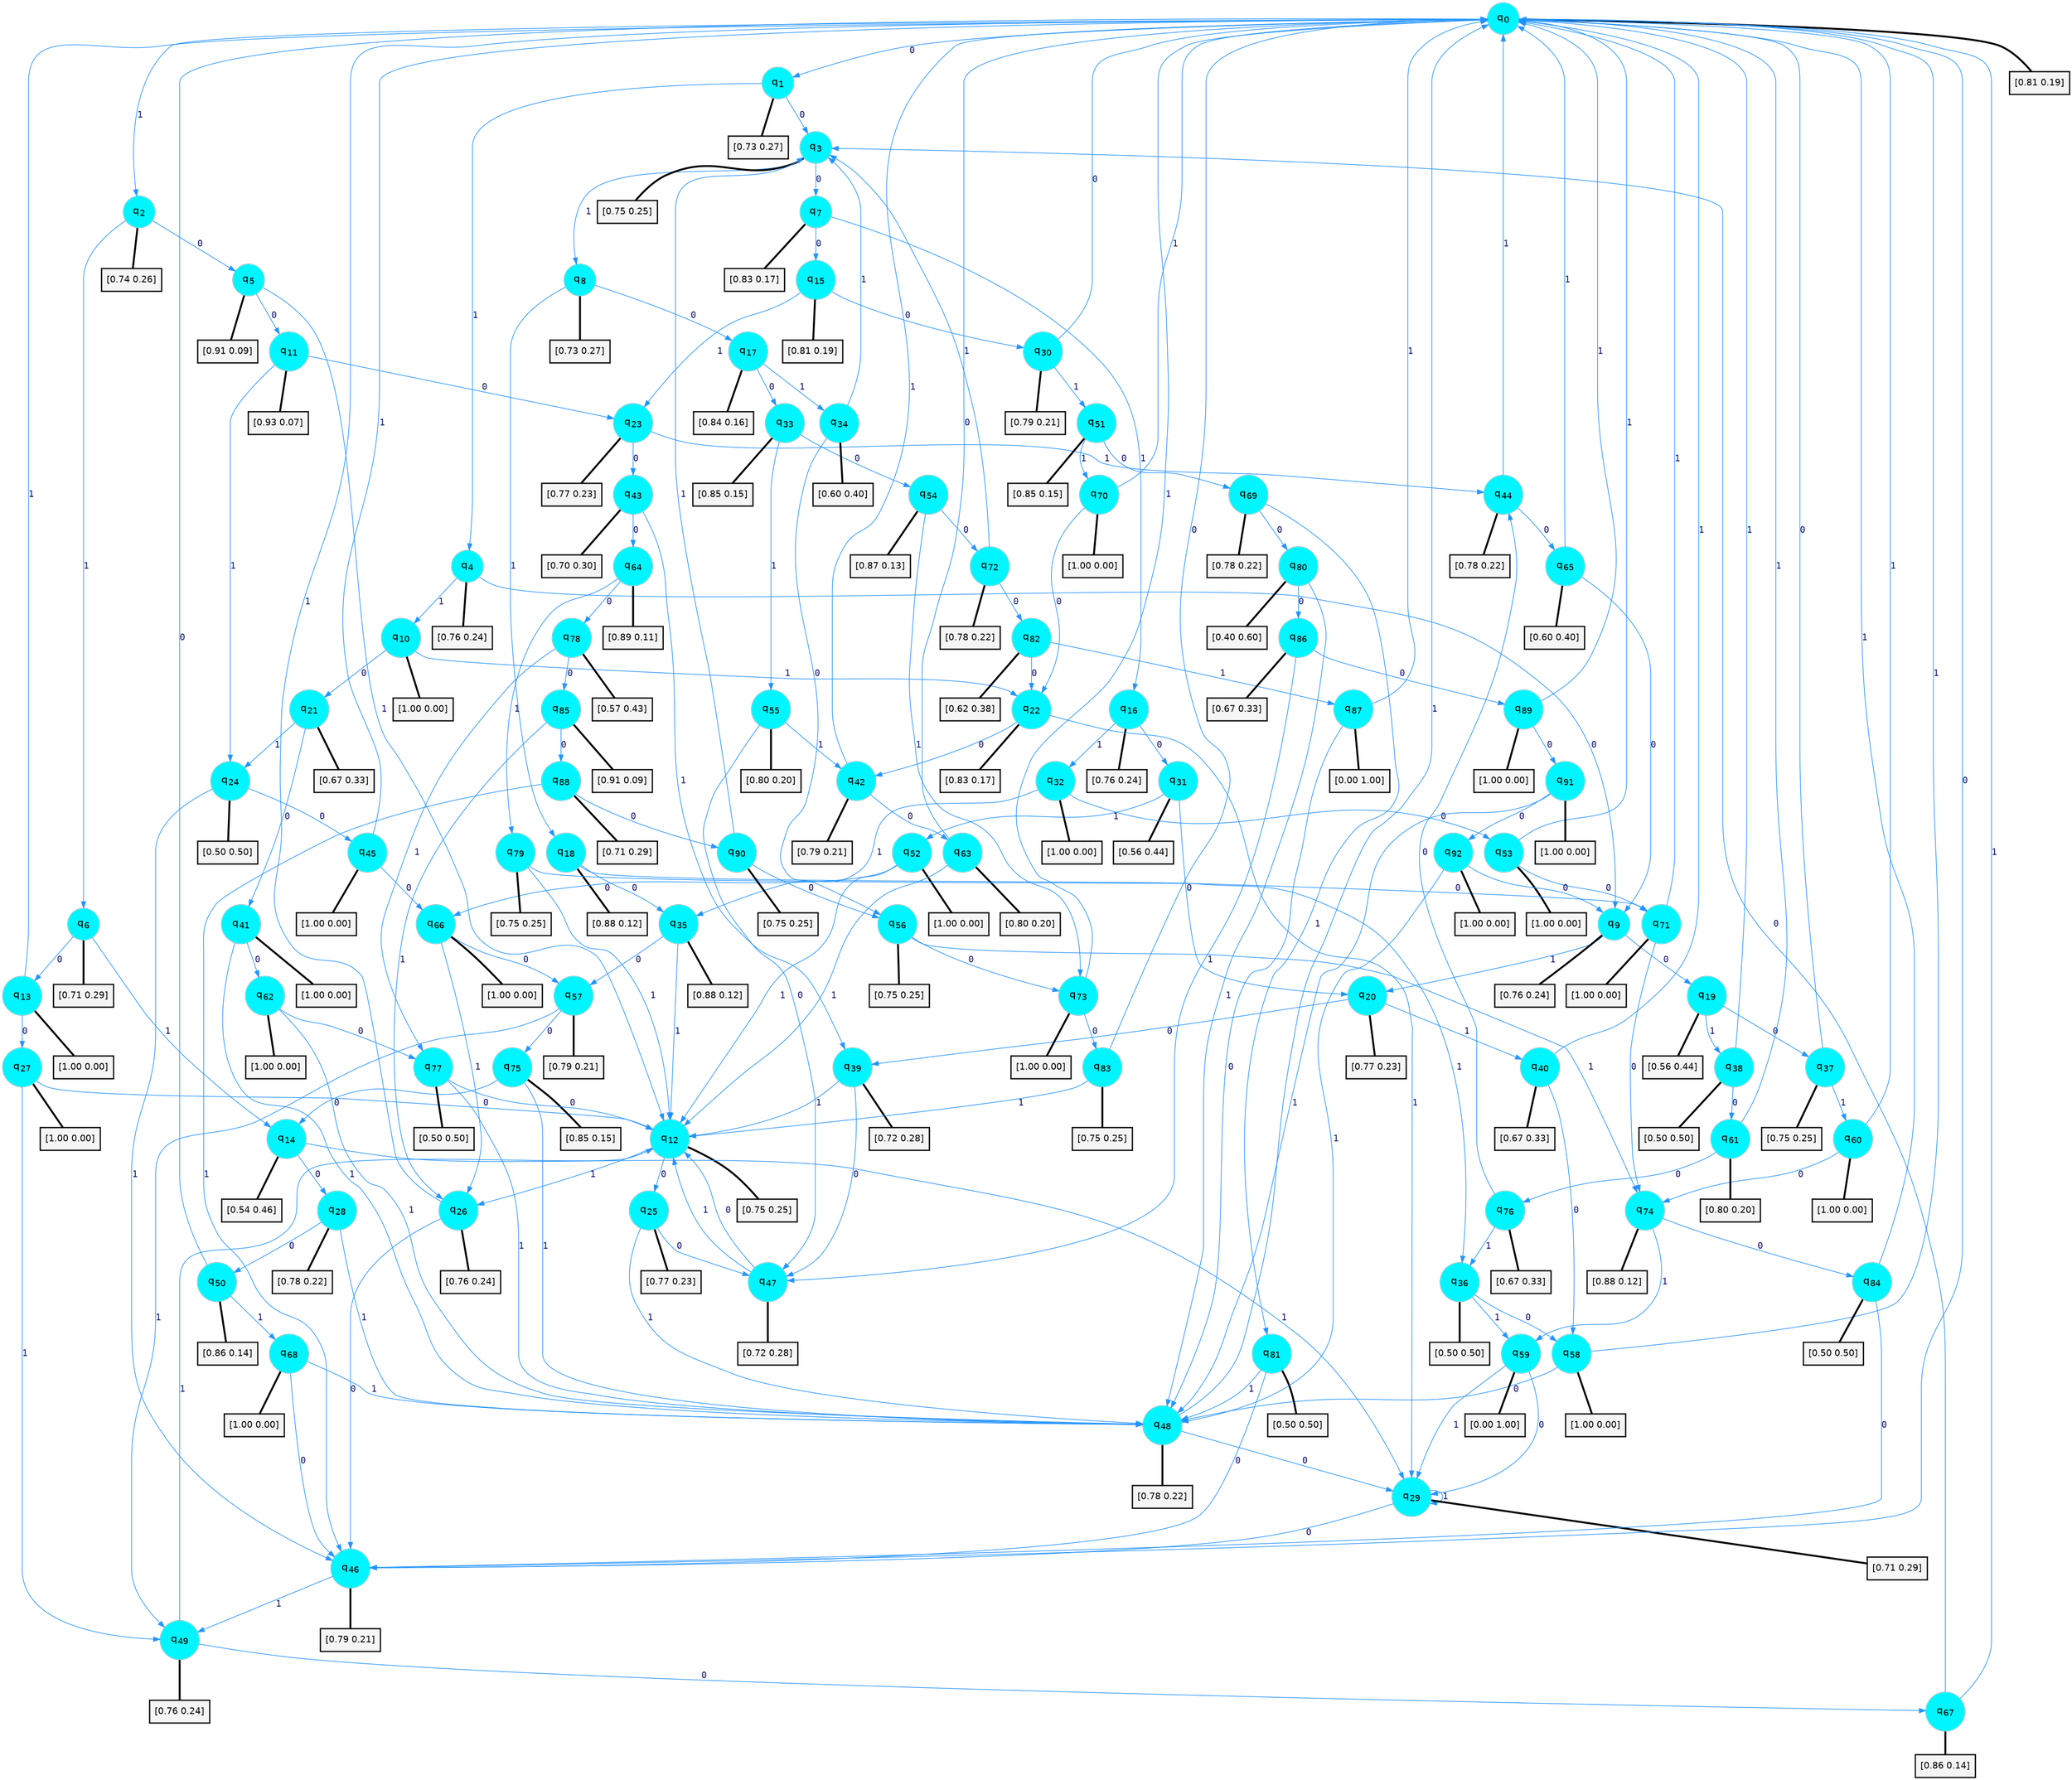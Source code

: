 digraph G {
graph [
bgcolor=transparent, dpi=300, rankdir=TD, size="40,25"];
node [
color=gray, fillcolor=turquoise1, fontcolor=black, fontname=Helvetica, fontsize=16, fontweight=bold, shape=circle, style=filled];
edge [
arrowsize=1, color=dodgerblue1, fontcolor=midnightblue, fontname=courier, fontweight=bold, penwidth=1, style=solid, weight=20];
0[label=<q<SUB>0</SUB>>];
1[label=<q<SUB>1</SUB>>];
2[label=<q<SUB>2</SUB>>];
3[label=<q<SUB>3</SUB>>];
4[label=<q<SUB>4</SUB>>];
5[label=<q<SUB>5</SUB>>];
6[label=<q<SUB>6</SUB>>];
7[label=<q<SUB>7</SUB>>];
8[label=<q<SUB>8</SUB>>];
9[label=<q<SUB>9</SUB>>];
10[label=<q<SUB>10</SUB>>];
11[label=<q<SUB>11</SUB>>];
12[label=<q<SUB>12</SUB>>];
13[label=<q<SUB>13</SUB>>];
14[label=<q<SUB>14</SUB>>];
15[label=<q<SUB>15</SUB>>];
16[label=<q<SUB>16</SUB>>];
17[label=<q<SUB>17</SUB>>];
18[label=<q<SUB>18</SUB>>];
19[label=<q<SUB>19</SUB>>];
20[label=<q<SUB>20</SUB>>];
21[label=<q<SUB>21</SUB>>];
22[label=<q<SUB>22</SUB>>];
23[label=<q<SUB>23</SUB>>];
24[label=<q<SUB>24</SUB>>];
25[label=<q<SUB>25</SUB>>];
26[label=<q<SUB>26</SUB>>];
27[label=<q<SUB>27</SUB>>];
28[label=<q<SUB>28</SUB>>];
29[label=<q<SUB>29</SUB>>];
30[label=<q<SUB>30</SUB>>];
31[label=<q<SUB>31</SUB>>];
32[label=<q<SUB>32</SUB>>];
33[label=<q<SUB>33</SUB>>];
34[label=<q<SUB>34</SUB>>];
35[label=<q<SUB>35</SUB>>];
36[label=<q<SUB>36</SUB>>];
37[label=<q<SUB>37</SUB>>];
38[label=<q<SUB>38</SUB>>];
39[label=<q<SUB>39</SUB>>];
40[label=<q<SUB>40</SUB>>];
41[label=<q<SUB>41</SUB>>];
42[label=<q<SUB>42</SUB>>];
43[label=<q<SUB>43</SUB>>];
44[label=<q<SUB>44</SUB>>];
45[label=<q<SUB>45</SUB>>];
46[label=<q<SUB>46</SUB>>];
47[label=<q<SUB>47</SUB>>];
48[label=<q<SUB>48</SUB>>];
49[label=<q<SUB>49</SUB>>];
50[label=<q<SUB>50</SUB>>];
51[label=<q<SUB>51</SUB>>];
52[label=<q<SUB>52</SUB>>];
53[label=<q<SUB>53</SUB>>];
54[label=<q<SUB>54</SUB>>];
55[label=<q<SUB>55</SUB>>];
56[label=<q<SUB>56</SUB>>];
57[label=<q<SUB>57</SUB>>];
58[label=<q<SUB>58</SUB>>];
59[label=<q<SUB>59</SUB>>];
60[label=<q<SUB>60</SUB>>];
61[label=<q<SUB>61</SUB>>];
62[label=<q<SUB>62</SUB>>];
63[label=<q<SUB>63</SUB>>];
64[label=<q<SUB>64</SUB>>];
65[label=<q<SUB>65</SUB>>];
66[label=<q<SUB>66</SUB>>];
67[label=<q<SUB>67</SUB>>];
68[label=<q<SUB>68</SUB>>];
69[label=<q<SUB>69</SUB>>];
70[label=<q<SUB>70</SUB>>];
71[label=<q<SUB>71</SUB>>];
72[label=<q<SUB>72</SUB>>];
73[label=<q<SUB>73</SUB>>];
74[label=<q<SUB>74</SUB>>];
75[label=<q<SUB>75</SUB>>];
76[label=<q<SUB>76</SUB>>];
77[label=<q<SUB>77</SUB>>];
78[label=<q<SUB>78</SUB>>];
79[label=<q<SUB>79</SUB>>];
80[label=<q<SUB>80</SUB>>];
81[label=<q<SUB>81</SUB>>];
82[label=<q<SUB>82</SUB>>];
83[label=<q<SUB>83</SUB>>];
84[label=<q<SUB>84</SUB>>];
85[label=<q<SUB>85</SUB>>];
86[label=<q<SUB>86</SUB>>];
87[label=<q<SUB>87</SUB>>];
88[label=<q<SUB>88</SUB>>];
89[label=<q<SUB>89</SUB>>];
90[label=<q<SUB>90</SUB>>];
91[label=<q<SUB>91</SUB>>];
92[label=<q<SUB>92</SUB>>];
93[label="[0.81 0.19]", shape=box,fontcolor=black, fontname=Helvetica, fontsize=14, penwidth=2, fillcolor=whitesmoke,color=black];
94[label="[0.73 0.27]", shape=box,fontcolor=black, fontname=Helvetica, fontsize=14, penwidth=2, fillcolor=whitesmoke,color=black];
95[label="[0.74 0.26]", shape=box,fontcolor=black, fontname=Helvetica, fontsize=14, penwidth=2, fillcolor=whitesmoke,color=black];
96[label="[0.75 0.25]", shape=box,fontcolor=black, fontname=Helvetica, fontsize=14, penwidth=2, fillcolor=whitesmoke,color=black];
97[label="[0.76 0.24]", shape=box,fontcolor=black, fontname=Helvetica, fontsize=14, penwidth=2, fillcolor=whitesmoke,color=black];
98[label="[0.91 0.09]", shape=box,fontcolor=black, fontname=Helvetica, fontsize=14, penwidth=2, fillcolor=whitesmoke,color=black];
99[label="[0.71 0.29]", shape=box,fontcolor=black, fontname=Helvetica, fontsize=14, penwidth=2, fillcolor=whitesmoke,color=black];
100[label="[0.83 0.17]", shape=box,fontcolor=black, fontname=Helvetica, fontsize=14, penwidth=2, fillcolor=whitesmoke,color=black];
101[label="[0.73 0.27]", shape=box,fontcolor=black, fontname=Helvetica, fontsize=14, penwidth=2, fillcolor=whitesmoke,color=black];
102[label="[0.76 0.24]", shape=box,fontcolor=black, fontname=Helvetica, fontsize=14, penwidth=2, fillcolor=whitesmoke,color=black];
103[label="[1.00 0.00]", shape=box,fontcolor=black, fontname=Helvetica, fontsize=14, penwidth=2, fillcolor=whitesmoke,color=black];
104[label="[0.93 0.07]", shape=box,fontcolor=black, fontname=Helvetica, fontsize=14, penwidth=2, fillcolor=whitesmoke,color=black];
105[label="[0.75 0.25]", shape=box,fontcolor=black, fontname=Helvetica, fontsize=14, penwidth=2, fillcolor=whitesmoke,color=black];
106[label="[1.00 0.00]", shape=box,fontcolor=black, fontname=Helvetica, fontsize=14, penwidth=2, fillcolor=whitesmoke,color=black];
107[label="[0.54 0.46]", shape=box,fontcolor=black, fontname=Helvetica, fontsize=14, penwidth=2, fillcolor=whitesmoke,color=black];
108[label="[0.81 0.19]", shape=box,fontcolor=black, fontname=Helvetica, fontsize=14, penwidth=2, fillcolor=whitesmoke,color=black];
109[label="[0.76 0.24]", shape=box,fontcolor=black, fontname=Helvetica, fontsize=14, penwidth=2, fillcolor=whitesmoke,color=black];
110[label="[0.84 0.16]", shape=box,fontcolor=black, fontname=Helvetica, fontsize=14, penwidth=2, fillcolor=whitesmoke,color=black];
111[label="[0.88 0.12]", shape=box,fontcolor=black, fontname=Helvetica, fontsize=14, penwidth=2, fillcolor=whitesmoke,color=black];
112[label="[0.56 0.44]", shape=box,fontcolor=black, fontname=Helvetica, fontsize=14, penwidth=2, fillcolor=whitesmoke,color=black];
113[label="[0.77 0.23]", shape=box,fontcolor=black, fontname=Helvetica, fontsize=14, penwidth=2, fillcolor=whitesmoke,color=black];
114[label="[0.67 0.33]", shape=box,fontcolor=black, fontname=Helvetica, fontsize=14, penwidth=2, fillcolor=whitesmoke,color=black];
115[label="[0.83 0.17]", shape=box,fontcolor=black, fontname=Helvetica, fontsize=14, penwidth=2, fillcolor=whitesmoke,color=black];
116[label="[0.77 0.23]", shape=box,fontcolor=black, fontname=Helvetica, fontsize=14, penwidth=2, fillcolor=whitesmoke,color=black];
117[label="[0.50 0.50]", shape=box,fontcolor=black, fontname=Helvetica, fontsize=14, penwidth=2, fillcolor=whitesmoke,color=black];
118[label="[0.77 0.23]", shape=box,fontcolor=black, fontname=Helvetica, fontsize=14, penwidth=2, fillcolor=whitesmoke,color=black];
119[label="[0.76 0.24]", shape=box,fontcolor=black, fontname=Helvetica, fontsize=14, penwidth=2, fillcolor=whitesmoke,color=black];
120[label="[1.00 0.00]", shape=box,fontcolor=black, fontname=Helvetica, fontsize=14, penwidth=2, fillcolor=whitesmoke,color=black];
121[label="[0.78 0.22]", shape=box,fontcolor=black, fontname=Helvetica, fontsize=14, penwidth=2, fillcolor=whitesmoke,color=black];
122[label="[0.71 0.29]", shape=box,fontcolor=black, fontname=Helvetica, fontsize=14, penwidth=2, fillcolor=whitesmoke,color=black];
123[label="[0.79 0.21]", shape=box,fontcolor=black, fontname=Helvetica, fontsize=14, penwidth=2, fillcolor=whitesmoke,color=black];
124[label="[0.56 0.44]", shape=box,fontcolor=black, fontname=Helvetica, fontsize=14, penwidth=2, fillcolor=whitesmoke,color=black];
125[label="[1.00 0.00]", shape=box,fontcolor=black, fontname=Helvetica, fontsize=14, penwidth=2, fillcolor=whitesmoke,color=black];
126[label="[0.85 0.15]", shape=box,fontcolor=black, fontname=Helvetica, fontsize=14, penwidth=2, fillcolor=whitesmoke,color=black];
127[label="[0.60 0.40]", shape=box,fontcolor=black, fontname=Helvetica, fontsize=14, penwidth=2, fillcolor=whitesmoke,color=black];
128[label="[0.88 0.12]", shape=box,fontcolor=black, fontname=Helvetica, fontsize=14, penwidth=2, fillcolor=whitesmoke,color=black];
129[label="[0.50 0.50]", shape=box,fontcolor=black, fontname=Helvetica, fontsize=14, penwidth=2, fillcolor=whitesmoke,color=black];
130[label="[0.75 0.25]", shape=box,fontcolor=black, fontname=Helvetica, fontsize=14, penwidth=2, fillcolor=whitesmoke,color=black];
131[label="[0.50 0.50]", shape=box,fontcolor=black, fontname=Helvetica, fontsize=14, penwidth=2, fillcolor=whitesmoke,color=black];
132[label="[0.72 0.28]", shape=box,fontcolor=black, fontname=Helvetica, fontsize=14, penwidth=2, fillcolor=whitesmoke,color=black];
133[label="[0.67 0.33]", shape=box,fontcolor=black, fontname=Helvetica, fontsize=14, penwidth=2, fillcolor=whitesmoke,color=black];
134[label="[1.00 0.00]", shape=box,fontcolor=black, fontname=Helvetica, fontsize=14, penwidth=2, fillcolor=whitesmoke,color=black];
135[label="[0.79 0.21]", shape=box,fontcolor=black, fontname=Helvetica, fontsize=14, penwidth=2, fillcolor=whitesmoke,color=black];
136[label="[0.70 0.30]", shape=box,fontcolor=black, fontname=Helvetica, fontsize=14, penwidth=2, fillcolor=whitesmoke,color=black];
137[label="[0.78 0.22]", shape=box,fontcolor=black, fontname=Helvetica, fontsize=14, penwidth=2, fillcolor=whitesmoke,color=black];
138[label="[1.00 0.00]", shape=box,fontcolor=black, fontname=Helvetica, fontsize=14, penwidth=2, fillcolor=whitesmoke,color=black];
139[label="[0.79 0.21]", shape=box,fontcolor=black, fontname=Helvetica, fontsize=14, penwidth=2, fillcolor=whitesmoke,color=black];
140[label="[0.72 0.28]", shape=box,fontcolor=black, fontname=Helvetica, fontsize=14, penwidth=2, fillcolor=whitesmoke,color=black];
141[label="[0.78 0.22]", shape=box,fontcolor=black, fontname=Helvetica, fontsize=14, penwidth=2, fillcolor=whitesmoke,color=black];
142[label="[0.76 0.24]", shape=box,fontcolor=black, fontname=Helvetica, fontsize=14, penwidth=2, fillcolor=whitesmoke,color=black];
143[label="[0.86 0.14]", shape=box,fontcolor=black, fontname=Helvetica, fontsize=14, penwidth=2, fillcolor=whitesmoke,color=black];
144[label="[0.85 0.15]", shape=box,fontcolor=black, fontname=Helvetica, fontsize=14, penwidth=2, fillcolor=whitesmoke,color=black];
145[label="[1.00 0.00]", shape=box,fontcolor=black, fontname=Helvetica, fontsize=14, penwidth=2, fillcolor=whitesmoke,color=black];
146[label="[1.00 0.00]", shape=box,fontcolor=black, fontname=Helvetica, fontsize=14, penwidth=2, fillcolor=whitesmoke,color=black];
147[label="[0.87 0.13]", shape=box,fontcolor=black, fontname=Helvetica, fontsize=14, penwidth=2, fillcolor=whitesmoke,color=black];
148[label="[0.80 0.20]", shape=box,fontcolor=black, fontname=Helvetica, fontsize=14, penwidth=2, fillcolor=whitesmoke,color=black];
149[label="[0.75 0.25]", shape=box,fontcolor=black, fontname=Helvetica, fontsize=14, penwidth=2, fillcolor=whitesmoke,color=black];
150[label="[0.79 0.21]", shape=box,fontcolor=black, fontname=Helvetica, fontsize=14, penwidth=2, fillcolor=whitesmoke,color=black];
151[label="[1.00 0.00]", shape=box,fontcolor=black, fontname=Helvetica, fontsize=14, penwidth=2, fillcolor=whitesmoke,color=black];
152[label="[0.00 1.00]", shape=box,fontcolor=black, fontname=Helvetica, fontsize=14, penwidth=2, fillcolor=whitesmoke,color=black];
153[label="[1.00 0.00]", shape=box,fontcolor=black, fontname=Helvetica, fontsize=14, penwidth=2, fillcolor=whitesmoke,color=black];
154[label="[0.80 0.20]", shape=box,fontcolor=black, fontname=Helvetica, fontsize=14, penwidth=2, fillcolor=whitesmoke,color=black];
155[label="[1.00 0.00]", shape=box,fontcolor=black, fontname=Helvetica, fontsize=14, penwidth=2, fillcolor=whitesmoke,color=black];
156[label="[0.80 0.20]", shape=box,fontcolor=black, fontname=Helvetica, fontsize=14, penwidth=2, fillcolor=whitesmoke,color=black];
157[label="[0.89 0.11]", shape=box,fontcolor=black, fontname=Helvetica, fontsize=14, penwidth=2, fillcolor=whitesmoke,color=black];
158[label="[0.60 0.40]", shape=box,fontcolor=black, fontname=Helvetica, fontsize=14, penwidth=2, fillcolor=whitesmoke,color=black];
159[label="[1.00 0.00]", shape=box,fontcolor=black, fontname=Helvetica, fontsize=14, penwidth=2, fillcolor=whitesmoke,color=black];
160[label="[0.86 0.14]", shape=box,fontcolor=black, fontname=Helvetica, fontsize=14, penwidth=2, fillcolor=whitesmoke,color=black];
161[label="[1.00 0.00]", shape=box,fontcolor=black, fontname=Helvetica, fontsize=14, penwidth=2, fillcolor=whitesmoke,color=black];
162[label="[0.78 0.22]", shape=box,fontcolor=black, fontname=Helvetica, fontsize=14, penwidth=2, fillcolor=whitesmoke,color=black];
163[label="[1.00 0.00]", shape=box,fontcolor=black, fontname=Helvetica, fontsize=14, penwidth=2, fillcolor=whitesmoke,color=black];
164[label="[1.00 0.00]", shape=box,fontcolor=black, fontname=Helvetica, fontsize=14, penwidth=2, fillcolor=whitesmoke,color=black];
165[label="[0.78 0.22]", shape=box,fontcolor=black, fontname=Helvetica, fontsize=14, penwidth=2, fillcolor=whitesmoke,color=black];
166[label="[1.00 0.00]", shape=box,fontcolor=black, fontname=Helvetica, fontsize=14, penwidth=2, fillcolor=whitesmoke,color=black];
167[label="[0.88 0.12]", shape=box,fontcolor=black, fontname=Helvetica, fontsize=14, penwidth=2, fillcolor=whitesmoke,color=black];
168[label="[0.85 0.15]", shape=box,fontcolor=black, fontname=Helvetica, fontsize=14, penwidth=2, fillcolor=whitesmoke,color=black];
169[label="[0.67 0.33]", shape=box,fontcolor=black, fontname=Helvetica, fontsize=14, penwidth=2, fillcolor=whitesmoke,color=black];
170[label="[0.50 0.50]", shape=box,fontcolor=black, fontname=Helvetica, fontsize=14, penwidth=2, fillcolor=whitesmoke,color=black];
171[label="[0.57 0.43]", shape=box,fontcolor=black, fontname=Helvetica, fontsize=14, penwidth=2, fillcolor=whitesmoke,color=black];
172[label="[0.75 0.25]", shape=box,fontcolor=black, fontname=Helvetica, fontsize=14, penwidth=2, fillcolor=whitesmoke,color=black];
173[label="[0.40 0.60]", shape=box,fontcolor=black, fontname=Helvetica, fontsize=14, penwidth=2, fillcolor=whitesmoke,color=black];
174[label="[0.50 0.50]", shape=box,fontcolor=black, fontname=Helvetica, fontsize=14, penwidth=2, fillcolor=whitesmoke,color=black];
175[label="[0.62 0.38]", shape=box,fontcolor=black, fontname=Helvetica, fontsize=14, penwidth=2, fillcolor=whitesmoke,color=black];
176[label="[0.75 0.25]", shape=box,fontcolor=black, fontname=Helvetica, fontsize=14, penwidth=2, fillcolor=whitesmoke,color=black];
177[label="[0.50 0.50]", shape=box,fontcolor=black, fontname=Helvetica, fontsize=14, penwidth=2, fillcolor=whitesmoke,color=black];
178[label="[0.91 0.09]", shape=box,fontcolor=black, fontname=Helvetica, fontsize=14, penwidth=2, fillcolor=whitesmoke,color=black];
179[label="[0.67 0.33]", shape=box,fontcolor=black, fontname=Helvetica, fontsize=14, penwidth=2, fillcolor=whitesmoke,color=black];
180[label="[0.00 1.00]", shape=box,fontcolor=black, fontname=Helvetica, fontsize=14, penwidth=2, fillcolor=whitesmoke,color=black];
181[label="[0.71 0.29]", shape=box,fontcolor=black, fontname=Helvetica, fontsize=14, penwidth=2, fillcolor=whitesmoke,color=black];
182[label="[1.00 0.00]", shape=box,fontcolor=black, fontname=Helvetica, fontsize=14, penwidth=2, fillcolor=whitesmoke,color=black];
183[label="[0.75 0.25]", shape=box,fontcolor=black, fontname=Helvetica, fontsize=14, penwidth=2, fillcolor=whitesmoke,color=black];
184[label="[1.00 0.00]", shape=box,fontcolor=black, fontname=Helvetica, fontsize=14, penwidth=2, fillcolor=whitesmoke,color=black];
185[label="[1.00 0.00]", shape=box,fontcolor=black, fontname=Helvetica, fontsize=14, penwidth=2, fillcolor=whitesmoke,color=black];
0->1 [label=0];
0->2 [label=1];
0->93 [arrowhead=none, penwidth=3,color=black];
1->3 [label=0];
1->4 [label=1];
1->94 [arrowhead=none, penwidth=3,color=black];
2->5 [label=0];
2->6 [label=1];
2->95 [arrowhead=none, penwidth=3,color=black];
3->7 [label=0];
3->8 [label=1];
3->96 [arrowhead=none, penwidth=3,color=black];
4->9 [label=0];
4->10 [label=1];
4->97 [arrowhead=none, penwidth=3,color=black];
5->11 [label=0];
5->12 [label=1];
5->98 [arrowhead=none, penwidth=3,color=black];
6->13 [label=0];
6->14 [label=1];
6->99 [arrowhead=none, penwidth=3,color=black];
7->15 [label=0];
7->16 [label=1];
7->100 [arrowhead=none, penwidth=3,color=black];
8->17 [label=0];
8->18 [label=1];
8->101 [arrowhead=none, penwidth=3,color=black];
9->19 [label=0];
9->20 [label=1];
9->102 [arrowhead=none, penwidth=3,color=black];
10->21 [label=0];
10->22 [label=1];
10->103 [arrowhead=none, penwidth=3,color=black];
11->23 [label=0];
11->24 [label=1];
11->104 [arrowhead=none, penwidth=3,color=black];
12->25 [label=0];
12->26 [label=1];
12->105 [arrowhead=none, penwidth=3,color=black];
13->27 [label=0];
13->0 [label=1];
13->106 [arrowhead=none, penwidth=3,color=black];
14->28 [label=0];
14->29 [label=1];
14->107 [arrowhead=none, penwidth=3,color=black];
15->30 [label=0];
15->23 [label=1];
15->108 [arrowhead=none, penwidth=3,color=black];
16->31 [label=0];
16->32 [label=1];
16->109 [arrowhead=none, penwidth=3,color=black];
17->33 [label=0];
17->34 [label=1];
17->110 [arrowhead=none, penwidth=3,color=black];
18->35 [label=0];
18->36 [label=1];
18->111 [arrowhead=none, penwidth=3,color=black];
19->37 [label=0];
19->38 [label=1];
19->112 [arrowhead=none, penwidth=3,color=black];
20->39 [label=0];
20->40 [label=1];
20->113 [arrowhead=none, penwidth=3,color=black];
21->41 [label=0];
21->24 [label=1];
21->114 [arrowhead=none, penwidth=3,color=black];
22->42 [label=0];
22->29 [label=1];
22->115 [arrowhead=none, penwidth=3,color=black];
23->43 [label=0];
23->44 [label=1];
23->116 [arrowhead=none, penwidth=3,color=black];
24->45 [label=0];
24->46 [label=1];
24->117 [arrowhead=none, penwidth=3,color=black];
25->47 [label=0];
25->48 [label=1];
25->118 [arrowhead=none, penwidth=3,color=black];
26->46 [label=0];
26->0 [label=1];
26->119 [arrowhead=none, penwidth=3,color=black];
27->12 [label=0];
27->49 [label=1];
27->120 [arrowhead=none, penwidth=3,color=black];
28->50 [label=0];
28->48 [label=1];
28->121 [arrowhead=none, penwidth=3,color=black];
29->46 [label=0];
29->29 [label=1];
29->122 [arrowhead=none, penwidth=3,color=black];
30->0 [label=0];
30->51 [label=1];
30->123 [arrowhead=none, penwidth=3,color=black];
31->20 [label=0];
31->52 [label=1];
31->124 [arrowhead=none, penwidth=3,color=black];
32->53 [label=0];
32->35 [label=1];
32->125 [arrowhead=none, penwidth=3,color=black];
33->54 [label=0];
33->55 [label=1];
33->126 [arrowhead=none, penwidth=3,color=black];
34->56 [label=0];
34->3 [label=1];
34->127 [arrowhead=none, penwidth=3,color=black];
35->57 [label=0];
35->12 [label=1];
35->128 [arrowhead=none, penwidth=3,color=black];
36->58 [label=0];
36->59 [label=1];
36->129 [arrowhead=none, penwidth=3,color=black];
37->0 [label=0];
37->60 [label=1];
37->130 [arrowhead=none, penwidth=3,color=black];
38->61 [label=0];
38->0 [label=1];
38->131 [arrowhead=none, penwidth=3,color=black];
39->47 [label=0];
39->12 [label=1];
39->132 [arrowhead=none, penwidth=3,color=black];
40->58 [label=0];
40->0 [label=1];
40->133 [arrowhead=none, penwidth=3,color=black];
41->62 [label=0];
41->48 [label=1];
41->134 [arrowhead=none, penwidth=3,color=black];
42->63 [label=0];
42->0 [label=1];
42->135 [arrowhead=none, penwidth=3,color=black];
43->64 [label=0];
43->39 [label=1];
43->136 [arrowhead=none, penwidth=3,color=black];
44->65 [label=0];
44->0 [label=1];
44->137 [arrowhead=none, penwidth=3,color=black];
45->66 [label=0];
45->0 [label=1];
45->138 [arrowhead=none, penwidth=3,color=black];
46->0 [label=0];
46->49 [label=1];
46->139 [arrowhead=none, penwidth=3,color=black];
47->12 [label=0];
47->12 [label=1];
47->140 [arrowhead=none, penwidth=3,color=black];
48->29 [label=0];
48->0 [label=1];
48->141 [arrowhead=none, penwidth=3,color=black];
49->67 [label=0];
49->12 [label=1];
49->142 [arrowhead=none, penwidth=3,color=black];
50->0 [label=0];
50->68 [label=1];
50->143 [arrowhead=none, penwidth=3,color=black];
51->69 [label=0];
51->70 [label=1];
51->144 [arrowhead=none, penwidth=3,color=black];
52->66 [label=0];
52->12 [label=1];
52->145 [arrowhead=none, penwidth=3,color=black];
53->71 [label=0];
53->0 [label=1];
53->146 [arrowhead=none, penwidth=3,color=black];
54->72 [label=0];
54->73 [label=1];
54->147 [arrowhead=none, penwidth=3,color=black];
55->47 [label=0];
55->42 [label=1];
55->148 [arrowhead=none, penwidth=3,color=black];
56->73 [label=0];
56->74 [label=1];
56->149 [arrowhead=none, penwidth=3,color=black];
57->75 [label=0];
57->49 [label=1];
57->150 [arrowhead=none, penwidth=3,color=black];
58->48 [label=0];
58->0 [label=1];
58->151 [arrowhead=none, penwidth=3,color=black];
59->29 [label=0];
59->29 [label=1];
59->152 [arrowhead=none, penwidth=3,color=black];
60->74 [label=0];
60->0 [label=1];
60->153 [arrowhead=none, penwidth=3,color=black];
61->76 [label=0];
61->0 [label=1];
61->154 [arrowhead=none, penwidth=3,color=black];
62->77 [label=0];
62->48 [label=1];
62->155 [arrowhead=none, penwidth=3,color=black];
63->0 [label=0];
63->12 [label=1];
63->156 [arrowhead=none, penwidth=3,color=black];
64->78 [label=0];
64->79 [label=1];
64->157 [arrowhead=none, penwidth=3,color=black];
65->9 [label=0];
65->0 [label=1];
65->158 [arrowhead=none, penwidth=3,color=black];
66->57 [label=0];
66->26 [label=1];
66->159 [arrowhead=none, penwidth=3,color=black];
67->3 [label=0];
67->0 [label=1];
67->160 [arrowhead=none, penwidth=3,color=black];
68->46 [label=0];
68->48 [label=1];
68->161 [arrowhead=none, penwidth=3,color=black];
69->80 [label=0];
69->81 [label=1];
69->162 [arrowhead=none, penwidth=3,color=black];
70->22 [label=0];
70->0 [label=1];
70->163 [arrowhead=none, penwidth=3,color=black];
71->74 [label=0];
71->0 [label=1];
71->164 [arrowhead=none, penwidth=3,color=black];
72->82 [label=0];
72->3 [label=1];
72->165 [arrowhead=none, penwidth=3,color=black];
73->83 [label=0];
73->0 [label=1];
73->166 [arrowhead=none, penwidth=3,color=black];
74->84 [label=0];
74->59 [label=1];
74->167 [arrowhead=none, penwidth=3,color=black];
75->14 [label=0];
75->48 [label=1];
75->168 [arrowhead=none, penwidth=3,color=black];
76->44 [label=0];
76->36 [label=1];
76->169 [arrowhead=none, penwidth=3,color=black];
77->12 [label=0];
77->48 [label=1];
77->170 [arrowhead=none, penwidth=3,color=black];
78->85 [label=0];
78->77 [label=1];
78->171 [arrowhead=none, penwidth=3,color=black];
79->71 [label=0];
79->12 [label=1];
79->172 [arrowhead=none, penwidth=3,color=black];
80->86 [label=0];
80->48 [label=1];
80->173 [arrowhead=none, penwidth=3,color=black];
81->46 [label=0];
81->48 [label=1];
81->174 [arrowhead=none, penwidth=3,color=black];
82->22 [label=0];
82->87 [label=1];
82->175 [arrowhead=none, penwidth=3,color=black];
83->0 [label=0];
83->12 [label=1];
83->176 [arrowhead=none, penwidth=3,color=black];
84->46 [label=0];
84->0 [label=1];
84->177 [arrowhead=none, penwidth=3,color=black];
85->88 [label=0];
85->26 [label=1];
85->178 [arrowhead=none, penwidth=3,color=black];
86->89 [label=0];
86->47 [label=1];
86->179 [arrowhead=none, penwidth=3,color=black];
87->48 [label=0];
87->0 [label=1];
87->180 [arrowhead=none, penwidth=3,color=black];
88->90 [label=0];
88->46 [label=1];
88->181 [arrowhead=none, penwidth=3,color=black];
89->91 [label=0];
89->0 [label=1];
89->182 [arrowhead=none, penwidth=3,color=black];
90->56 [label=0];
90->3 [label=1];
90->183 [arrowhead=none, penwidth=3,color=black];
91->92 [label=0];
91->48 [label=1];
91->184 [arrowhead=none, penwidth=3,color=black];
92->9 [label=0];
92->48 [label=1];
92->185 [arrowhead=none, penwidth=3,color=black];
}
